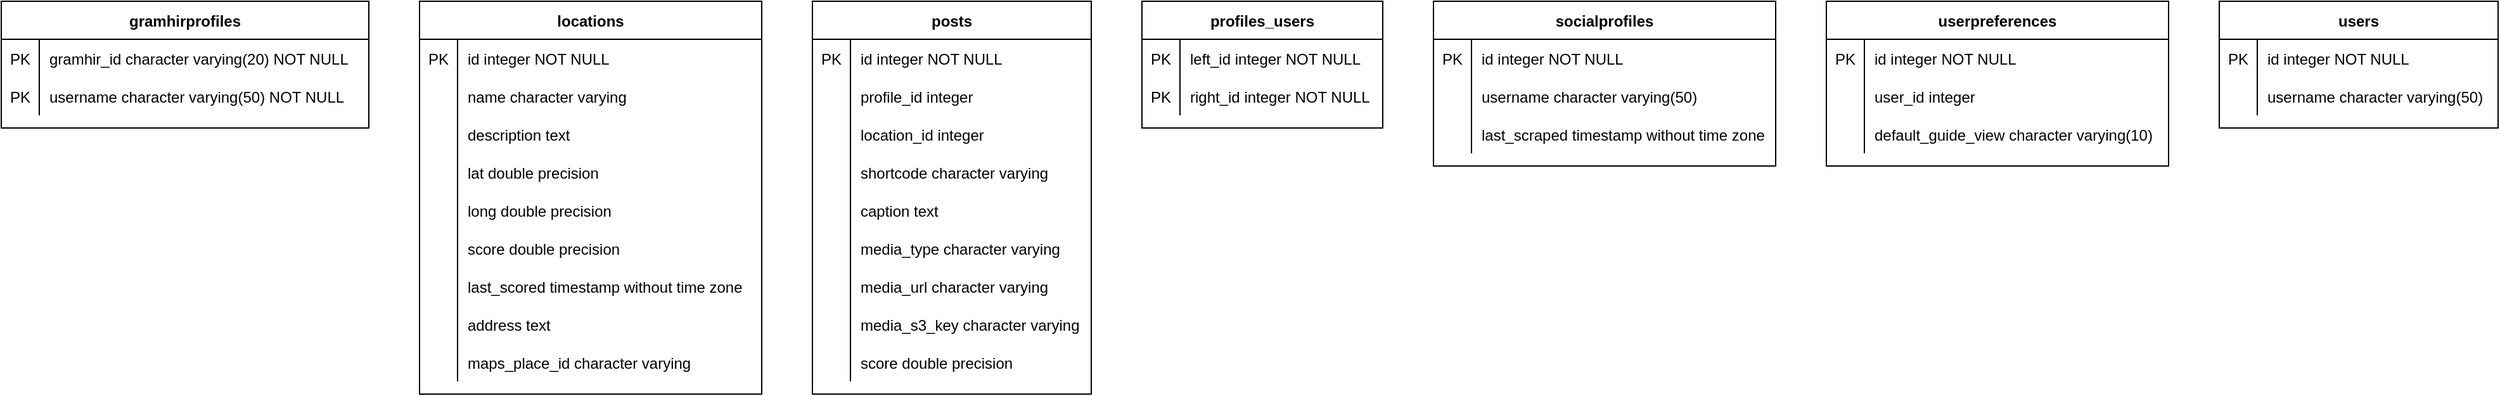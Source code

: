 <mxfile version="19.0.3" type="device"><diagram id="GrhFGwHV9DueybYe5XMP" name="Page-1"><mxGraphModel dx="1866" dy="624" grid="1" gridSize="10" guides="1" tooltips="1" connect="1" arrows="1" fold="1" page="1" pageScale="1" pageWidth="850" pageHeight="1100" math="0" shadow="0"><root><mxCell id="0"/><mxCell id="1" parent="0"/><mxCell id="F3J60CeovKEfYm3MkHnd-94" value="gramhirprofiles" style="shape=table;startSize=30;container=1;collapsible=1;childLayout=tableLayout;fixedRows=1;rowLines=0;fontStyle=1;align=center;resizeLast=1;" vertex="1" parent="1"><mxGeometry x="-620" y="20" width="290" height="100" as="geometry"/></mxCell><mxCell id="F3J60CeovKEfYm3MkHnd-95" value="" style="shape=tableRow;horizontal=0;startSize=0;swimlaneHead=0;swimlaneBody=0;fillColor=none;collapsible=0;dropTarget=0;points=[[0,0.5],[1,0.5]];portConstraint=eastwest;top=0;left=0;right=0;bottom=0;" vertex="1" parent="F3J60CeovKEfYm3MkHnd-94"><mxGeometry y="30" width="290" height="30" as="geometry"/></mxCell><mxCell id="F3J60CeovKEfYm3MkHnd-96" value="PK" style="shape=partialRectangle;overflow=hidden;connectable=0;fillColor=none;top=0;left=0;bottom=0;right=0;" vertex="1" parent="F3J60CeovKEfYm3MkHnd-95"><mxGeometry width="30" height="30" as="geometry"><mxRectangle width="30" height="30" as="alternateBounds"/></mxGeometry></mxCell><mxCell id="F3J60CeovKEfYm3MkHnd-97" value="gramhir_id character varying(20) NOT NULL" style="shape=partialRectangle;overflow=hidden;connectable=0;fillColor=none;align=left;top=0;left=0;bottom=0;right=0;spacingLeft=6;" vertex="1" parent="F3J60CeovKEfYm3MkHnd-95"><mxGeometry x="30" width="260" height="30" as="geometry"><mxRectangle width="260" height="30" as="alternateBounds"/></mxGeometry></mxCell><mxCell id="F3J60CeovKEfYm3MkHnd-98" value="" style="shape=tableRow;horizontal=0;startSize=0;swimlaneHead=0;swimlaneBody=0;fillColor=none;collapsible=0;dropTarget=0;points=[[0,0.5],[1,0.5]];portConstraint=eastwest;top=0;left=0;right=0;bottom=0;" vertex="1" parent="F3J60CeovKEfYm3MkHnd-94"><mxGeometry y="60" width="290" height="30" as="geometry"/></mxCell><mxCell id="F3J60CeovKEfYm3MkHnd-99" value="PK" style="shape=partialRectangle;overflow=hidden;connectable=0;fillColor=none;top=0;left=0;bottom=0;right=0;" vertex="1" parent="F3J60CeovKEfYm3MkHnd-98"><mxGeometry width="30" height="30" as="geometry"><mxRectangle width="30" height="30" as="alternateBounds"/></mxGeometry></mxCell><mxCell id="F3J60CeovKEfYm3MkHnd-100" value="username character varying(50) NOT NULL" style="shape=partialRectangle;overflow=hidden;connectable=0;fillColor=none;align=left;top=0;left=0;bottom=0;right=0;spacingLeft=6;" vertex="1" parent="F3J60CeovKEfYm3MkHnd-98"><mxGeometry x="30" width="260" height="30" as="geometry"><mxRectangle width="260" height="30" as="alternateBounds"/></mxGeometry></mxCell><mxCell id="F3J60CeovKEfYm3MkHnd-101" value="locations" style="shape=table;startSize=30;container=1;collapsible=1;childLayout=tableLayout;fixedRows=1;rowLines=0;fontStyle=1;align=center;resizeLast=1;" vertex="1" parent="1"><mxGeometry x="-290" y="20" width="270" height="310" as="geometry"/></mxCell><mxCell id="F3J60CeovKEfYm3MkHnd-102" value="" style="shape=tableRow;horizontal=0;startSize=0;swimlaneHead=0;swimlaneBody=0;fillColor=none;collapsible=0;dropTarget=0;points=[[0,0.5],[1,0.5]];portConstraint=eastwest;top=0;left=0;right=0;bottom=0;" vertex="1" parent="F3J60CeovKEfYm3MkHnd-101"><mxGeometry y="30" width="270" height="30" as="geometry"/></mxCell><mxCell id="F3J60CeovKEfYm3MkHnd-103" value="PK" style="shape=partialRectangle;overflow=hidden;connectable=0;fillColor=none;top=0;left=0;bottom=0;right=0;" vertex="1" parent="F3J60CeovKEfYm3MkHnd-102"><mxGeometry width="30" height="30" as="geometry"><mxRectangle width="30" height="30" as="alternateBounds"/></mxGeometry></mxCell><mxCell id="F3J60CeovKEfYm3MkHnd-104" value="id integer NOT NULL" style="shape=partialRectangle;overflow=hidden;connectable=0;fillColor=none;align=left;top=0;left=0;bottom=0;right=0;spacingLeft=6;" vertex="1" parent="F3J60CeovKEfYm3MkHnd-102"><mxGeometry x="30" width="240" height="30" as="geometry"><mxRectangle width="240" height="30" as="alternateBounds"/></mxGeometry></mxCell><mxCell id="F3J60CeovKEfYm3MkHnd-105" value="" style="shape=tableRow;horizontal=0;startSize=0;swimlaneHead=0;swimlaneBody=0;fillColor=none;collapsible=0;dropTarget=0;points=[[0,0.5],[1,0.5]];portConstraint=eastwest;top=0;left=0;right=0;bottom=0;" vertex="1" parent="F3J60CeovKEfYm3MkHnd-101"><mxGeometry y="60" width="270" height="30" as="geometry"/></mxCell><mxCell id="F3J60CeovKEfYm3MkHnd-106" value="" style="shape=partialRectangle;overflow=hidden;connectable=0;fillColor=none;top=0;left=0;bottom=0;right=0;" vertex="1" parent="F3J60CeovKEfYm3MkHnd-105"><mxGeometry width="30" height="30" as="geometry"><mxRectangle width="30" height="30" as="alternateBounds"/></mxGeometry></mxCell><mxCell id="F3J60CeovKEfYm3MkHnd-107" value="name character varying" style="shape=partialRectangle;overflow=hidden;connectable=0;fillColor=none;align=left;top=0;left=0;bottom=0;right=0;spacingLeft=6;" vertex="1" parent="F3J60CeovKEfYm3MkHnd-105"><mxGeometry x="30" width="240" height="30" as="geometry"><mxRectangle width="240" height="30" as="alternateBounds"/></mxGeometry></mxCell><mxCell id="F3J60CeovKEfYm3MkHnd-108" value="" style="shape=tableRow;horizontal=0;startSize=0;swimlaneHead=0;swimlaneBody=0;fillColor=none;collapsible=0;dropTarget=0;points=[[0,0.5],[1,0.5]];portConstraint=eastwest;top=0;left=0;right=0;bottom=0;" vertex="1" parent="F3J60CeovKEfYm3MkHnd-101"><mxGeometry y="90" width="270" height="30" as="geometry"/></mxCell><mxCell id="F3J60CeovKEfYm3MkHnd-109" value="" style="shape=partialRectangle;overflow=hidden;connectable=0;fillColor=none;top=0;left=0;bottom=0;right=0;" vertex="1" parent="F3J60CeovKEfYm3MkHnd-108"><mxGeometry width="30" height="30" as="geometry"><mxRectangle width="30" height="30" as="alternateBounds"/></mxGeometry></mxCell><mxCell id="F3J60CeovKEfYm3MkHnd-110" value="description text" style="shape=partialRectangle;overflow=hidden;connectable=0;fillColor=none;align=left;top=0;left=0;bottom=0;right=0;spacingLeft=6;" vertex="1" parent="F3J60CeovKEfYm3MkHnd-108"><mxGeometry x="30" width="240" height="30" as="geometry"><mxRectangle width="240" height="30" as="alternateBounds"/></mxGeometry></mxCell><mxCell id="F3J60CeovKEfYm3MkHnd-111" value="" style="shape=tableRow;horizontal=0;startSize=0;swimlaneHead=0;swimlaneBody=0;fillColor=none;collapsible=0;dropTarget=0;points=[[0,0.5],[1,0.5]];portConstraint=eastwest;top=0;left=0;right=0;bottom=0;" vertex="1" parent="F3J60CeovKEfYm3MkHnd-101"><mxGeometry y="120" width="270" height="30" as="geometry"/></mxCell><mxCell id="F3J60CeovKEfYm3MkHnd-112" value="" style="shape=partialRectangle;overflow=hidden;connectable=0;fillColor=none;top=0;left=0;bottom=0;right=0;" vertex="1" parent="F3J60CeovKEfYm3MkHnd-111"><mxGeometry width="30" height="30" as="geometry"><mxRectangle width="30" height="30" as="alternateBounds"/></mxGeometry></mxCell><mxCell id="F3J60CeovKEfYm3MkHnd-113" value="lat double precision" style="shape=partialRectangle;overflow=hidden;connectable=0;fillColor=none;align=left;top=0;left=0;bottom=0;right=0;spacingLeft=6;" vertex="1" parent="F3J60CeovKEfYm3MkHnd-111"><mxGeometry x="30" width="240" height="30" as="geometry"><mxRectangle width="240" height="30" as="alternateBounds"/></mxGeometry></mxCell><mxCell id="F3J60CeovKEfYm3MkHnd-114" value="" style="shape=tableRow;horizontal=0;startSize=0;swimlaneHead=0;swimlaneBody=0;fillColor=none;collapsible=0;dropTarget=0;points=[[0,0.5],[1,0.5]];portConstraint=eastwest;top=0;left=0;right=0;bottom=0;" vertex="1" parent="F3J60CeovKEfYm3MkHnd-101"><mxGeometry y="150" width="270" height="30" as="geometry"/></mxCell><mxCell id="F3J60CeovKEfYm3MkHnd-115" value="" style="shape=partialRectangle;overflow=hidden;connectable=0;fillColor=none;top=0;left=0;bottom=0;right=0;" vertex="1" parent="F3J60CeovKEfYm3MkHnd-114"><mxGeometry width="30" height="30" as="geometry"><mxRectangle width="30" height="30" as="alternateBounds"/></mxGeometry></mxCell><mxCell id="F3J60CeovKEfYm3MkHnd-116" value="long double precision" style="shape=partialRectangle;overflow=hidden;connectable=0;fillColor=none;align=left;top=0;left=0;bottom=0;right=0;spacingLeft=6;" vertex="1" parent="F3J60CeovKEfYm3MkHnd-114"><mxGeometry x="30" width="240" height="30" as="geometry"><mxRectangle width="240" height="30" as="alternateBounds"/></mxGeometry></mxCell><mxCell id="F3J60CeovKEfYm3MkHnd-117" value="" style="shape=tableRow;horizontal=0;startSize=0;swimlaneHead=0;swimlaneBody=0;fillColor=none;collapsible=0;dropTarget=0;points=[[0,0.5],[1,0.5]];portConstraint=eastwest;top=0;left=0;right=0;bottom=0;" vertex="1" parent="F3J60CeovKEfYm3MkHnd-101"><mxGeometry y="180" width="270" height="30" as="geometry"/></mxCell><mxCell id="F3J60CeovKEfYm3MkHnd-118" value="" style="shape=partialRectangle;overflow=hidden;connectable=0;fillColor=none;top=0;left=0;bottom=0;right=0;" vertex="1" parent="F3J60CeovKEfYm3MkHnd-117"><mxGeometry width="30" height="30" as="geometry"><mxRectangle width="30" height="30" as="alternateBounds"/></mxGeometry></mxCell><mxCell id="F3J60CeovKEfYm3MkHnd-119" value="score double precision" style="shape=partialRectangle;overflow=hidden;connectable=0;fillColor=none;align=left;top=0;left=0;bottom=0;right=0;spacingLeft=6;" vertex="1" parent="F3J60CeovKEfYm3MkHnd-117"><mxGeometry x="30" width="240" height="30" as="geometry"><mxRectangle width="240" height="30" as="alternateBounds"/></mxGeometry></mxCell><mxCell id="F3J60CeovKEfYm3MkHnd-120" value="" style="shape=tableRow;horizontal=0;startSize=0;swimlaneHead=0;swimlaneBody=0;fillColor=none;collapsible=0;dropTarget=0;points=[[0,0.5],[1,0.5]];portConstraint=eastwest;top=0;left=0;right=0;bottom=0;" vertex="1" parent="F3J60CeovKEfYm3MkHnd-101"><mxGeometry y="210" width="270" height="30" as="geometry"/></mxCell><mxCell id="F3J60CeovKEfYm3MkHnd-121" value="" style="shape=partialRectangle;overflow=hidden;connectable=0;fillColor=none;top=0;left=0;bottom=0;right=0;" vertex="1" parent="F3J60CeovKEfYm3MkHnd-120"><mxGeometry width="30" height="30" as="geometry"><mxRectangle width="30" height="30" as="alternateBounds"/></mxGeometry></mxCell><mxCell id="F3J60CeovKEfYm3MkHnd-122" value="last_scored timestamp without time zone" style="shape=partialRectangle;overflow=hidden;connectable=0;fillColor=none;align=left;top=0;left=0;bottom=0;right=0;spacingLeft=6;" vertex="1" parent="F3J60CeovKEfYm3MkHnd-120"><mxGeometry x="30" width="240" height="30" as="geometry"><mxRectangle width="240" height="30" as="alternateBounds"/></mxGeometry></mxCell><mxCell id="F3J60CeovKEfYm3MkHnd-123" value="" style="shape=tableRow;horizontal=0;startSize=0;swimlaneHead=0;swimlaneBody=0;fillColor=none;collapsible=0;dropTarget=0;points=[[0,0.5],[1,0.5]];portConstraint=eastwest;top=0;left=0;right=0;bottom=0;" vertex="1" parent="F3J60CeovKEfYm3MkHnd-101"><mxGeometry y="240" width="270" height="30" as="geometry"/></mxCell><mxCell id="F3J60CeovKEfYm3MkHnd-124" value="" style="shape=partialRectangle;overflow=hidden;connectable=0;fillColor=none;top=0;left=0;bottom=0;right=0;" vertex="1" parent="F3J60CeovKEfYm3MkHnd-123"><mxGeometry width="30" height="30" as="geometry"><mxRectangle width="30" height="30" as="alternateBounds"/></mxGeometry></mxCell><mxCell id="F3J60CeovKEfYm3MkHnd-125" value="address text" style="shape=partialRectangle;overflow=hidden;connectable=0;fillColor=none;align=left;top=0;left=0;bottom=0;right=0;spacingLeft=6;" vertex="1" parent="F3J60CeovKEfYm3MkHnd-123"><mxGeometry x="30" width="240" height="30" as="geometry"><mxRectangle width="240" height="30" as="alternateBounds"/></mxGeometry></mxCell><mxCell id="F3J60CeovKEfYm3MkHnd-126" value="" style="shape=tableRow;horizontal=0;startSize=0;swimlaneHead=0;swimlaneBody=0;fillColor=none;collapsible=0;dropTarget=0;points=[[0,0.5],[1,0.5]];portConstraint=eastwest;top=0;left=0;right=0;bottom=0;" vertex="1" parent="F3J60CeovKEfYm3MkHnd-101"><mxGeometry y="270" width="270" height="30" as="geometry"/></mxCell><mxCell id="F3J60CeovKEfYm3MkHnd-127" value="" style="shape=partialRectangle;overflow=hidden;connectable=0;fillColor=none;top=0;left=0;bottom=0;right=0;" vertex="1" parent="F3J60CeovKEfYm3MkHnd-126"><mxGeometry width="30" height="30" as="geometry"><mxRectangle width="30" height="30" as="alternateBounds"/></mxGeometry></mxCell><mxCell id="F3J60CeovKEfYm3MkHnd-128" value="maps_place_id character varying" style="shape=partialRectangle;overflow=hidden;connectable=0;fillColor=none;align=left;top=0;left=0;bottom=0;right=0;spacingLeft=6;" vertex="1" parent="F3J60CeovKEfYm3MkHnd-126"><mxGeometry x="30" width="240" height="30" as="geometry"><mxRectangle width="240" height="30" as="alternateBounds"/></mxGeometry></mxCell><mxCell id="F3J60CeovKEfYm3MkHnd-129" value="posts" style="shape=table;startSize=30;container=1;collapsible=1;childLayout=tableLayout;fixedRows=1;rowLines=0;fontStyle=1;align=center;resizeLast=1;" vertex="1" parent="1"><mxGeometry x="20" y="20" width="220" height="310" as="geometry"/></mxCell><mxCell id="F3J60CeovKEfYm3MkHnd-130" value="" style="shape=tableRow;horizontal=0;startSize=0;swimlaneHead=0;swimlaneBody=0;fillColor=none;collapsible=0;dropTarget=0;points=[[0,0.5],[1,0.5]];portConstraint=eastwest;top=0;left=0;right=0;bottom=0;" vertex="1" parent="F3J60CeovKEfYm3MkHnd-129"><mxGeometry y="30" width="220" height="30" as="geometry"/></mxCell><mxCell id="F3J60CeovKEfYm3MkHnd-131" value="PK" style="shape=partialRectangle;overflow=hidden;connectable=0;fillColor=none;top=0;left=0;bottom=0;right=0;" vertex="1" parent="F3J60CeovKEfYm3MkHnd-130"><mxGeometry width="30" height="30" as="geometry"><mxRectangle width="30" height="30" as="alternateBounds"/></mxGeometry></mxCell><mxCell id="F3J60CeovKEfYm3MkHnd-132" value="id integer NOT NULL" style="shape=partialRectangle;overflow=hidden;connectable=0;fillColor=none;align=left;top=0;left=0;bottom=0;right=0;spacingLeft=6;" vertex="1" parent="F3J60CeovKEfYm3MkHnd-130"><mxGeometry x="30" width="190" height="30" as="geometry"><mxRectangle width="190" height="30" as="alternateBounds"/></mxGeometry></mxCell><mxCell id="F3J60CeovKEfYm3MkHnd-133" value="" style="shape=tableRow;horizontal=0;startSize=0;swimlaneHead=0;swimlaneBody=0;fillColor=none;collapsible=0;dropTarget=0;points=[[0,0.5],[1,0.5]];portConstraint=eastwest;top=0;left=0;right=0;bottom=0;" vertex="1" parent="F3J60CeovKEfYm3MkHnd-129"><mxGeometry y="60" width="220" height="30" as="geometry"/></mxCell><mxCell id="F3J60CeovKEfYm3MkHnd-134" value="" style="shape=partialRectangle;overflow=hidden;connectable=0;fillColor=none;top=0;left=0;bottom=0;right=0;" vertex="1" parent="F3J60CeovKEfYm3MkHnd-133"><mxGeometry width="30" height="30" as="geometry"><mxRectangle width="30" height="30" as="alternateBounds"/></mxGeometry></mxCell><mxCell id="F3J60CeovKEfYm3MkHnd-135" value="profile_id integer" style="shape=partialRectangle;overflow=hidden;connectable=0;fillColor=none;align=left;top=0;left=0;bottom=0;right=0;spacingLeft=6;" vertex="1" parent="F3J60CeovKEfYm3MkHnd-133"><mxGeometry x="30" width="190" height="30" as="geometry"><mxRectangle width="190" height="30" as="alternateBounds"/></mxGeometry></mxCell><mxCell id="F3J60CeovKEfYm3MkHnd-136" value="" style="shape=tableRow;horizontal=0;startSize=0;swimlaneHead=0;swimlaneBody=0;fillColor=none;collapsible=0;dropTarget=0;points=[[0,0.5],[1,0.5]];portConstraint=eastwest;top=0;left=0;right=0;bottom=0;" vertex="1" parent="F3J60CeovKEfYm3MkHnd-129"><mxGeometry y="90" width="220" height="30" as="geometry"/></mxCell><mxCell id="F3J60CeovKEfYm3MkHnd-137" value="" style="shape=partialRectangle;overflow=hidden;connectable=0;fillColor=none;top=0;left=0;bottom=0;right=0;" vertex="1" parent="F3J60CeovKEfYm3MkHnd-136"><mxGeometry width="30" height="30" as="geometry"><mxRectangle width="30" height="30" as="alternateBounds"/></mxGeometry></mxCell><mxCell id="F3J60CeovKEfYm3MkHnd-138" value="location_id integer" style="shape=partialRectangle;overflow=hidden;connectable=0;fillColor=none;align=left;top=0;left=0;bottom=0;right=0;spacingLeft=6;" vertex="1" parent="F3J60CeovKEfYm3MkHnd-136"><mxGeometry x="30" width="190" height="30" as="geometry"><mxRectangle width="190" height="30" as="alternateBounds"/></mxGeometry></mxCell><mxCell id="F3J60CeovKEfYm3MkHnd-139" value="" style="shape=tableRow;horizontal=0;startSize=0;swimlaneHead=0;swimlaneBody=0;fillColor=none;collapsible=0;dropTarget=0;points=[[0,0.5],[1,0.5]];portConstraint=eastwest;top=0;left=0;right=0;bottom=0;" vertex="1" parent="F3J60CeovKEfYm3MkHnd-129"><mxGeometry y="120" width="220" height="30" as="geometry"/></mxCell><mxCell id="F3J60CeovKEfYm3MkHnd-140" value="" style="shape=partialRectangle;overflow=hidden;connectable=0;fillColor=none;top=0;left=0;bottom=0;right=0;" vertex="1" parent="F3J60CeovKEfYm3MkHnd-139"><mxGeometry width="30" height="30" as="geometry"><mxRectangle width="30" height="30" as="alternateBounds"/></mxGeometry></mxCell><mxCell id="F3J60CeovKEfYm3MkHnd-141" value="shortcode character varying" style="shape=partialRectangle;overflow=hidden;connectable=0;fillColor=none;align=left;top=0;left=0;bottom=0;right=0;spacingLeft=6;" vertex="1" parent="F3J60CeovKEfYm3MkHnd-139"><mxGeometry x="30" width="190" height="30" as="geometry"><mxRectangle width="190" height="30" as="alternateBounds"/></mxGeometry></mxCell><mxCell id="F3J60CeovKEfYm3MkHnd-142" value="" style="shape=tableRow;horizontal=0;startSize=0;swimlaneHead=0;swimlaneBody=0;fillColor=none;collapsible=0;dropTarget=0;points=[[0,0.5],[1,0.5]];portConstraint=eastwest;top=0;left=0;right=0;bottom=0;" vertex="1" parent="F3J60CeovKEfYm3MkHnd-129"><mxGeometry y="150" width="220" height="30" as="geometry"/></mxCell><mxCell id="F3J60CeovKEfYm3MkHnd-143" value="" style="shape=partialRectangle;overflow=hidden;connectable=0;fillColor=none;top=0;left=0;bottom=0;right=0;" vertex="1" parent="F3J60CeovKEfYm3MkHnd-142"><mxGeometry width="30" height="30" as="geometry"><mxRectangle width="30" height="30" as="alternateBounds"/></mxGeometry></mxCell><mxCell id="F3J60CeovKEfYm3MkHnd-144" value="caption text" style="shape=partialRectangle;overflow=hidden;connectable=0;fillColor=none;align=left;top=0;left=0;bottom=0;right=0;spacingLeft=6;" vertex="1" parent="F3J60CeovKEfYm3MkHnd-142"><mxGeometry x="30" width="190" height="30" as="geometry"><mxRectangle width="190" height="30" as="alternateBounds"/></mxGeometry></mxCell><mxCell id="F3J60CeovKEfYm3MkHnd-145" value="" style="shape=tableRow;horizontal=0;startSize=0;swimlaneHead=0;swimlaneBody=0;fillColor=none;collapsible=0;dropTarget=0;points=[[0,0.5],[1,0.5]];portConstraint=eastwest;top=0;left=0;right=0;bottom=0;" vertex="1" parent="F3J60CeovKEfYm3MkHnd-129"><mxGeometry y="180" width="220" height="30" as="geometry"/></mxCell><mxCell id="F3J60CeovKEfYm3MkHnd-146" value="" style="shape=partialRectangle;overflow=hidden;connectable=0;fillColor=none;top=0;left=0;bottom=0;right=0;" vertex="1" parent="F3J60CeovKEfYm3MkHnd-145"><mxGeometry width="30" height="30" as="geometry"><mxRectangle width="30" height="30" as="alternateBounds"/></mxGeometry></mxCell><mxCell id="F3J60CeovKEfYm3MkHnd-147" value="media_type character varying" style="shape=partialRectangle;overflow=hidden;connectable=0;fillColor=none;align=left;top=0;left=0;bottom=0;right=0;spacingLeft=6;" vertex="1" parent="F3J60CeovKEfYm3MkHnd-145"><mxGeometry x="30" width="190" height="30" as="geometry"><mxRectangle width="190" height="30" as="alternateBounds"/></mxGeometry></mxCell><mxCell id="F3J60CeovKEfYm3MkHnd-148" value="" style="shape=tableRow;horizontal=0;startSize=0;swimlaneHead=0;swimlaneBody=0;fillColor=none;collapsible=0;dropTarget=0;points=[[0,0.5],[1,0.5]];portConstraint=eastwest;top=0;left=0;right=0;bottom=0;" vertex="1" parent="F3J60CeovKEfYm3MkHnd-129"><mxGeometry y="210" width="220" height="30" as="geometry"/></mxCell><mxCell id="F3J60CeovKEfYm3MkHnd-149" value="" style="shape=partialRectangle;overflow=hidden;connectable=0;fillColor=none;top=0;left=0;bottom=0;right=0;" vertex="1" parent="F3J60CeovKEfYm3MkHnd-148"><mxGeometry width="30" height="30" as="geometry"><mxRectangle width="30" height="30" as="alternateBounds"/></mxGeometry></mxCell><mxCell id="F3J60CeovKEfYm3MkHnd-150" value="media_url character varying" style="shape=partialRectangle;overflow=hidden;connectable=0;fillColor=none;align=left;top=0;left=0;bottom=0;right=0;spacingLeft=6;" vertex="1" parent="F3J60CeovKEfYm3MkHnd-148"><mxGeometry x="30" width="190" height="30" as="geometry"><mxRectangle width="190" height="30" as="alternateBounds"/></mxGeometry></mxCell><mxCell id="F3J60CeovKEfYm3MkHnd-151" value="" style="shape=tableRow;horizontal=0;startSize=0;swimlaneHead=0;swimlaneBody=0;fillColor=none;collapsible=0;dropTarget=0;points=[[0,0.5],[1,0.5]];portConstraint=eastwest;top=0;left=0;right=0;bottom=0;" vertex="1" parent="F3J60CeovKEfYm3MkHnd-129"><mxGeometry y="240" width="220" height="30" as="geometry"/></mxCell><mxCell id="F3J60CeovKEfYm3MkHnd-152" value="" style="shape=partialRectangle;overflow=hidden;connectable=0;fillColor=none;top=0;left=0;bottom=0;right=0;" vertex="1" parent="F3J60CeovKEfYm3MkHnd-151"><mxGeometry width="30" height="30" as="geometry"><mxRectangle width="30" height="30" as="alternateBounds"/></mxGeometry></mxCell><mxCell id="F3J60CeovKEfYm3MkHnd-153" value="media_s3_key character varying" style="shape=partialRectangle;overflow=hidden;connectable=0;fillColor=none;align=left;top=0;left=0;bottom=0;right=0;spacingLeft=6;" vertex="1" parent="F3J60CeovKEfYm3MkHnd-151"><mxGeometry x="30" width="190" height="30" as="geometry"><mxRectangle width="190" height="30" as="alternateBounds"/></mxGeometry></mxCell><mxCell id="F3J60CeovKEfYm3MkHnd-154" value="" style="shape=tableRow;horizontal=0;startSize=0;swimlaneHead=0;swimlaneBody=0;fillColor=none;collapsible=0;dropTarget=0;points=[[0,0.5],[1,0.5]];portConstraint=eastwest;top=0;left=0;right=0;bottom=0;" vertex="1" parent="F3J60CeovKEfYm3MkHnd-129"><mxGeometry y="270" width="220" height="30" as="geometry"/></mxCell><mxCell id="F3J60CeovKEfYm3MkHnd-155" value="" style="shape=partialRectangle;overflow=hidden;connectable=0;fillColor=none;top=0;left=0;bottom=0;right=0;" vertex="1" parent="F3J60CeovKEfYm3MkHnd-154"><mxGeometry width="30" height="30" as="geometry"><mxRectangle width="30" height="30" as="alternateBounds"/></mxGeometry></mxCell><mxCell id="F3J60CeovKEfYm3MkHnd-156" value="score double precision" style="shape=partialRectangle;overflow=hidden;connectable=0;fillColor=none;align=left;top=0;left=0;bottom=0;right=0;spacingLeft=6;" vertex="1" parent="F3J60CeovKEfYm3MkHnd-154"><mxGeometry x="30" width="190" height="30" as="geometry"><mxRectangle width="190" height="30" as="alternateBounds"/></mxGeometry></mxCell><mxCell id="F3J60CeovKEfYm3MkHnd-157" value="profiles_users" style="shape=table;startSize=30;container=1;collapsible=1;childLayout=tableLayout;fixedRows=1;rowLines=0;fontStyle=1;align=center;resizeLast=1;" vertex="1" parent="1"><mxGeometry x="280" y="20" width="190" height="100" as="geometry"/></mxCell><mxCell id="F3J60CeovKEfYm3MkHnd-158" value="" style="shape=tableRow;horizontal=0;startSize=0;swimlaneHead=0;swimlaneBody=0;fillColor=none;collapsible=0;dropTarget=0;points=[[0,0.5],[1,0.5]];portConstraint=eastwest;top=0;left=0;right=0;bottom=0;" vertex="1" parent="F3J60CeovKEfYm3MkHnd-157"><mxGeometry y="30" width="190" height="30" as="geometry"/></mxCell><mxCell id="F3J60CeovKEfYm3MkHnd-159" value="PK" style="shape=partialRectangle;overflow=hidden;connectable=0;fillColor=none;top=0;left=0;bottom=0;right=0;" vertex="1" parent="F3J60CeovKEfYm3MkHnd-158"><mxGeometry width="30" height="30" as="geometry"><mxRectangle width="30" height="30" as="alternateBounds"/></mxGeometry></mxCell><mxCell id="F3J60CeovKEfYm3MkHnd-160" value="left_id integer NOT NULL" style="shape=partialRectangle;overflow=hidden;connectable=0;fillColor=none;align=left;top=0;left=0;bottom=0;right=0;spacingLeft=6;" vertex="1" parent="F3J60CeovKEfYm3MkHnd-158"><mxGeometry x="30" width="160" height="30" as="geometry"><mxRectangle width="160" height="30" as="alternateBounds"/></mxGeometry></mxCell><mxCell id="F3J60CeovKEfYm3MkHnd-161" value="" style="shape=tableRow;horizontal=0;startSize=0;swimlaneHead=0;swimlaneBody=0;fillColor=none;collapsible=0;dropTarget=0;points=[[0,0.5],[1,0.5]];portConstraint=eastwest;top=0;left=0;right=0;bottom=0;" vertex="1" parent="F3J60CeovKEfYm3MkHnd-157"><mxGeometry y="60" width="190" height="30" as="geometry"/></mxCell><mxCell id="F3J60CeovKEfYm3MkHnd-162" value="PK" style="shape=partialRectangle;overflow=hidden;connectable=0;fillColor=none;top=0;left=0;bottom=0;right=0;" vertex="1" parent="F3J60CeovKEfYm3MkHnd-161"><mxGeometry width="30" height="30" as="geometry"><mxRectangle width="30" height="30" as="alternateBounds"/></mxGeometry></mxCell><mxCell id="F3J60CeovKEfYm3MkHnd-163" value="right_id integer NOT NULL" style="shape=partialRectangle;overflow=hidden;connectable=0;fillColor=none;align=left;top=0;left=0;bottom=0;right=0;spacingLeft=6;" vertex="1" parent="F3J60CeovKEfYm3MkHnd-161"><mxGeometry x="30" width="160" height="30" as="geometry"><mxRectangle width="160" height="30" as="alternateBounds"/></mxGeometry></mxCell><mxCell id="F3J60CeovKEfYm3MkHnd-164" value="socialprofiles" style="shape=table;startSize=30;container=1;collapsible=1;childLayout=tableLayout;fixedRows=1;rowLines=0;fontStyle=1;align=center;resizeLast=1;" vertex="1" parent="1"><mxGeometry x="510" y="20" width="270" height="130" as="geometry"/></mxCell><mxCell id="F3J60CeovKEfYm3MkHnd-165" value="" style="shape=tableRow;horizontal=0;startSize=0;swimlaneHead=0;swimlaneBody=0;fillColor=none;collapsible=0;dropTarget=0;points=[[0,0.5],[1,0.5]];portConstraint=eastwest;top=0;left=0;right=0;bottom=0;" vertex="1" parent="F3J60CeovKEfYm3MkHnd-164"><mxGeometry y="30" width="270" height="30" as="geometry"/></mxCell><mxCell id="F3J60CeovKEfYm3MkHnd-166" value="PK" style="shape=partialRectangle;overflow=hidden;connectable=0;fillColor=none;top=0;left=0;bottom=0;right=0;" vertex="1" parent="F3J60CeovKEfYm3MkHnd-165"><mxGeometry width="30" height="30" as="geometry"><mxRectangle width="30" height="30" as="alternateBounds"/></mxGeometry></mxCell><mxCell id="F3J60CeovKEfYm3MkHnd-167" value="id integer NOT NULL" style="shape=partialRectangle;overflow=hidden;connectable=0;fillColor=none;align=left;top=0;left=0;bottom=0;right=0;spacingLeft=6;" vertex="1" parent="F3J60CeovKEfYm3MkHnd-165"><mxGeometry x="30" width="240" height="30" as="geometry"><mxRectangle width="240" height="30" as="alternateBounds"/></mxGeometry></mxCell><mxCell id="F3J60CeovKEfYm3MkHnd-168" value="" style="shape=tableRow;horizontal=0;startSize=0;swimlaneHead=0;swimlaneBody=0;fillColor=none;collapsible=0;dropTarget=0;points=[[0,0.5],[1,0.5]];portConstraint=eastwest;top=0;left=0;right=0;bottom=0;" vertex="1" parent="F3J60CeovKEfYm3MkHnd-164"><mxGeometry y="60" width="270" height="30" as="geometry"/></mxCell><mxCell id="F3J60CeovKEfYm3MkHnd-169" value="" style="shape=partialRectangle;overflow=hidden;connectable=0;fillColor=none;top=0;left=0;bottom=0;right=0;" vertex="1" parent="F3J60CeovKEfYm3MkHnd-168"><mxGeometry width="30" height="30" as="geometry"><mxRectangle width="30" height="30" as="alternateBounds"/></mxGeometry></mxCell><mxCell id="F3J60CeovKEfYm3MkHnd-170" value="username character varying(50)" style="shape=partialRectangle;overflow=hidden;connectable=0;fillColor=none;align=left;top=0;left=0;bottom=0;right=0;spacingLeft=6;" vertex="1" parent="F3J60CeovKEfYm3MkHnd-168"><mxGeometry x="30" width="240" height="30" as="geometry"><mxRectangle width="240" height="30" as="alternateBounds"/></mxGeometry></mxCell><mxCell id="F3J60CeovKEfYm3MkHnd-171" value="" style="shape=tableRow;horizontal=0;startSize=0;swimlaneHead=0;swimlaneBody=0;fillColor=none;collapsible=0;dropTarget=0;points=[[0,0.5],[1,0.5]];portConstraint=eastwest;top=0;left=0;right=0;bottom=0;" vertex="1" parent="F3J60CeovKEfYm3MkHnd-164"><mxGeometry y="90" width="270" height="30" as="geometry"/></mxCell><mxCell id="F3J60CeovKEfYm3MkHnd-172" value="" style="shape=partialRectangle;overflow=hidden;connectable=0;fillColor=none;top=0;left=0;bottom=0;right=0;" vertex="1" parent="F3J60CeovKEfYm3MkHnd-171"><mxGeometry width="30" height="30" as="geometry"><mxRectangle width="30" height="30" as="alternateBounds"/></mxGeometry></mxCell><mxCell id="F3J60CeovKEfYm3MkHnd-173" value="last_scraped timestamp without time zone" style="shape=partialRectangle;overflow=hidden;connectable=0;fillColor=none;align=left;top=0;left=0;bottom=0;right=0;spacingLeft=6;" vertex="1" parent="F3J60CeovKEfYm3MkHnd-171"><mxGeometry x="30" width="240" height="30" as="geometry"><mxRectangle width="240" height="30" as="alternateBounds"/></mxGeometry></mxCell><mxCell id="F3J60CeovKEfYm3MkHnd-174" value="userpreferences" style="shape=table;startSize=30;container=1;collapsible=1;childLayout=tableLayout;fixedRows=1;rowLines=0;fontStyle=1;align=center;resizeLast=1;" vertex="1" parent="1"><mxGeometry x="820" y="20" width="270" height="130" as="geometry"/></mxCell><mxCell id="F3J60CeovKEfYm3MkHnd-175" value="" style="shape=tableRow;horizontal=0;startSize=0;swimlaneHead=0;swimlaneBody=0;fillColor=none;collapsible=0;dropTarget=0;points=[[0,0.5],[1,0.5]];portConstraint=eastwest;top=0;left=0;right=0;bottom=0;" vertex="1" parent="F3J60CeovKEfYm3MkHnd-174"><mxGeometry y="30" width="270" height="30" as="geometry"/></mxCell><mxCell id="F3J60CeovKEfYm3MkHnd-176" value="PK" style="shape=partialRectangle;overflow=hidden;connectable=0;fillColor=none;top=0;left=0;bottom=0;right=0;" vertex="1" parent="F3J60CeovKEfYm3MkHnd-175"><mxGeometry width="30" height="30" as="geometry"><mxRectangle width="30" height="30" as="alternateBounds"/></mxGeometry></mxCell><mxCell id="F3J60CeovKEfYm3MkHnd-177" value="id integer NOT NULL" style="shape=partialRectangle;overflow=hidden;connectable=0;fillColor=none;align=left;top=0;left=0;bottom=0;right=0;spacingLeft=6;" vertex="1" parent="F3J60CeovKEfYm3MkHnd-175"><mxGeometry x="30" width="240" height="30" as="geometry"><mxRectangle width="240" height="30" as="alternateBounds"/></mxGeometry></mxCell><mxCell id="F3J60CeovKEfYm3MkHnd-178" value="" style="shape=tableRow;horizontal=0;startSize=0;swimlaneHead=0;swimlaneBody=0;fillColor=none;collapsible=0;dropTarget=0;points=[[0,0.5],[1,0.5]];portConstraint=eastwest;top=0;left=0;right=0;bottom=0;" vertex="1" parent="F3J60CeovKEfYm3MkHnd-174"><mxGeometry y="60" width="270" height="30" as="geometry"/></mxCell><mxCell id="F3J60CeovKEfYm3MkHnd-179" value="" style="shape=partialRectangle;overflow=hidden;connectable=0;fillColor=none;top=0;left=0;bottom=0;right=0;" vertex="1" parent="F3J60CeovKEfYm3MkHnd-178"><mxGeometry width="30" height="30" as="geometry"><mxRectangle width="30" height="30" as="alternateBounds"/></mxGeometry></mxCell><mxCell id="F3J60CeovKEfYm3MkHnd-180" value="user_id integer" style="shape=partialRectangle;overflow=hidden;connectable=0;fillColor=none;align=left;top=0;left=0;bottom=0;right=0;spacingLeft=6;" vertex="1" parent="F3J60CeovKEfYm3MkHnd-178"><mxGeometry x="30" width="240" height="30" as="geometry"><mxRectangle width="240" height="30" as="alternateBounds"/></mxGeometry></mxCell><mxCell id="F3J60CeovKEfYm3MkHnd-181" value="" style="shape=tableRow;horizontal=0;startSize=0;swimlaneHead=0;swimlaneBody=0;fillColor=none;collapsible=0;dropTarget=0;points=[[0,0.5],[1,0.5]];portConstraint=eastwest;top=0;left=0;right=0;bottom=0;" vertex="1" parent="F3J60CeovKEfYm3MkHnd-174"><mxGeometry y="90" width="270" height="30" as="geometry"/></mxCell><mxCell id="F3J60CeovKEfYm3MkHnd-182" value="" style="shape=partialRectangle;overflow=hidden;connectable=0;fillColor=none;top=0;left=0;bottom=0;right=0;" vertex="1" parent="F3J60CeovKEfYm3MkHnd-181"><mxGeometry width="30" height="30" as="geometry"><mxRectangle width="30" height="30" as="alternateBounds"/></mxGeometry></mxCell><mxCell id="F3J60CeovKEfYm3MkHnd-183" value="default_guide_view character varying(10)" style="shape=partialRectangle;overflow=hidden;connectable=0;fillColor=none;align=left;top=0;left=0;bottom=0;right=0;spacingLeft=6;" vertex="1" parent="F3J60CeovKEfYm3MkHnd-181"><mxGeometry x="30" width="240" height="30" as="geometry"><mxRectangle width="240" height="30" as="alternateBounds"/></mxGeometry></mxCell><mxCell id="F3J60CeovKEfYm3MkHnd-184" value="users" style="shape=table;startSize=30;container=1;collapsible=1;childLayout=tableLayout;fixedRows=1;rowLines=0;fontStyle=1;align=center;resizeLast=1;" vertex="1" parent="1"><mxGeometry x="1130" y="20" width="220" height="100" as="geometry"/></mxCell><mxCell id="F3J60CeovKEfYm3MkHnd-185" value="" style="shape=tableRow;horizontal=0;startSize=0;swimlaneHead=0;swimlaneBody=0;fillColor=none;collapsible=0;dropTarget=0;points=[[0,0.5],[1,0.5]];portConstraint=eastwest;top=0;left=0;right=0;bottom=0;" vertex="1" parent="F3J60CeovKEfYm3MkHnd-184"><mxGeometry y="30" width="220" height="30" as="geometry"/></mxCell><mxCell id="F3J60CeovKEfYm3MkHnd-186" value="PK" style="shape=partialRectangle;overflow=hidden;connectable=0;fillColor=none;top=0;left=0;bottom=0;right=0;" vertex="1" parent="F3J60CeovKEfYm3MkHnd-185"><mxGeometry width="30" height="30" as="geometry"><mxRectangle width="30" height="30" as="alternateBounds"/></mxGeometry></mxCell><mxCell id="F3J60CeovKEfYm3MkHnd-187" value="id integer NOT NULL" style="shape=partialRectangle;overflow=hidden;connectable=0;fillColor=none;align=left;top=0;left=0;bottom=0;right=0;spacingLeft=6;" vertex="1" parent="F3J60CeovKEfYm3MkHnd-185"><mxGeometry x="30" width="190" height="30" as="geometry"><mxRectangle width="190" height="30" as="alternateBounds"/></mxGeometry></mxCell><mxCell id="F3J60CeovKEfYm3MkHnd-188" value="" style="shape=tableRow;horizontal=0;startSize=0;swimlaneHead=0;swimlaneBody=0;fillColor=none;collapsible=0;dropTarget=0;points=[[0,0.5],[1,0.5]];portConstraint=eastwest;top=0;left=0;right=0;bottom=0;" vertex="1" parent="F3J60CeovKEfYm3MkHnd-184"><mxGeometry y="60" width="220" height="30" as="geometry"/></mxCell><mxCell id="F3J60CeovKEfYm3MkHnd-189" value="" style="shape=partialRectangle;overflow=hidden;connectable=0;fillColor=none;top=0;left=0;bottom=0;right=0;" vertex="1" parent="F3J60CeovKEfYm3MkHnd-188"><mxGeometry width="30" height="30" as="geometry"><mxRectangle width="30" height="30" as="alternateBounds"/></mxGeometry></mxCell><mxCell id="F3J60CeovKEfYm3MkHnd-190" value="username character varying(50)" style="shape=partialRectangle;overflow=hidden;connectable=0;fillColor=none;align=left;top=0;left=0;bottom=0;right=0;spacingLeft=6;" vertex="1" parent="F3J60CeovKEfYm3MkHnd-188"><mxGeometry x="30" width="190" height="30" as="geometry"><mxRectangle width="190" height="30" as="alternateBounds"/></mxGeometry></mxCell></root></mxGraphModel></diagram></mxfile>